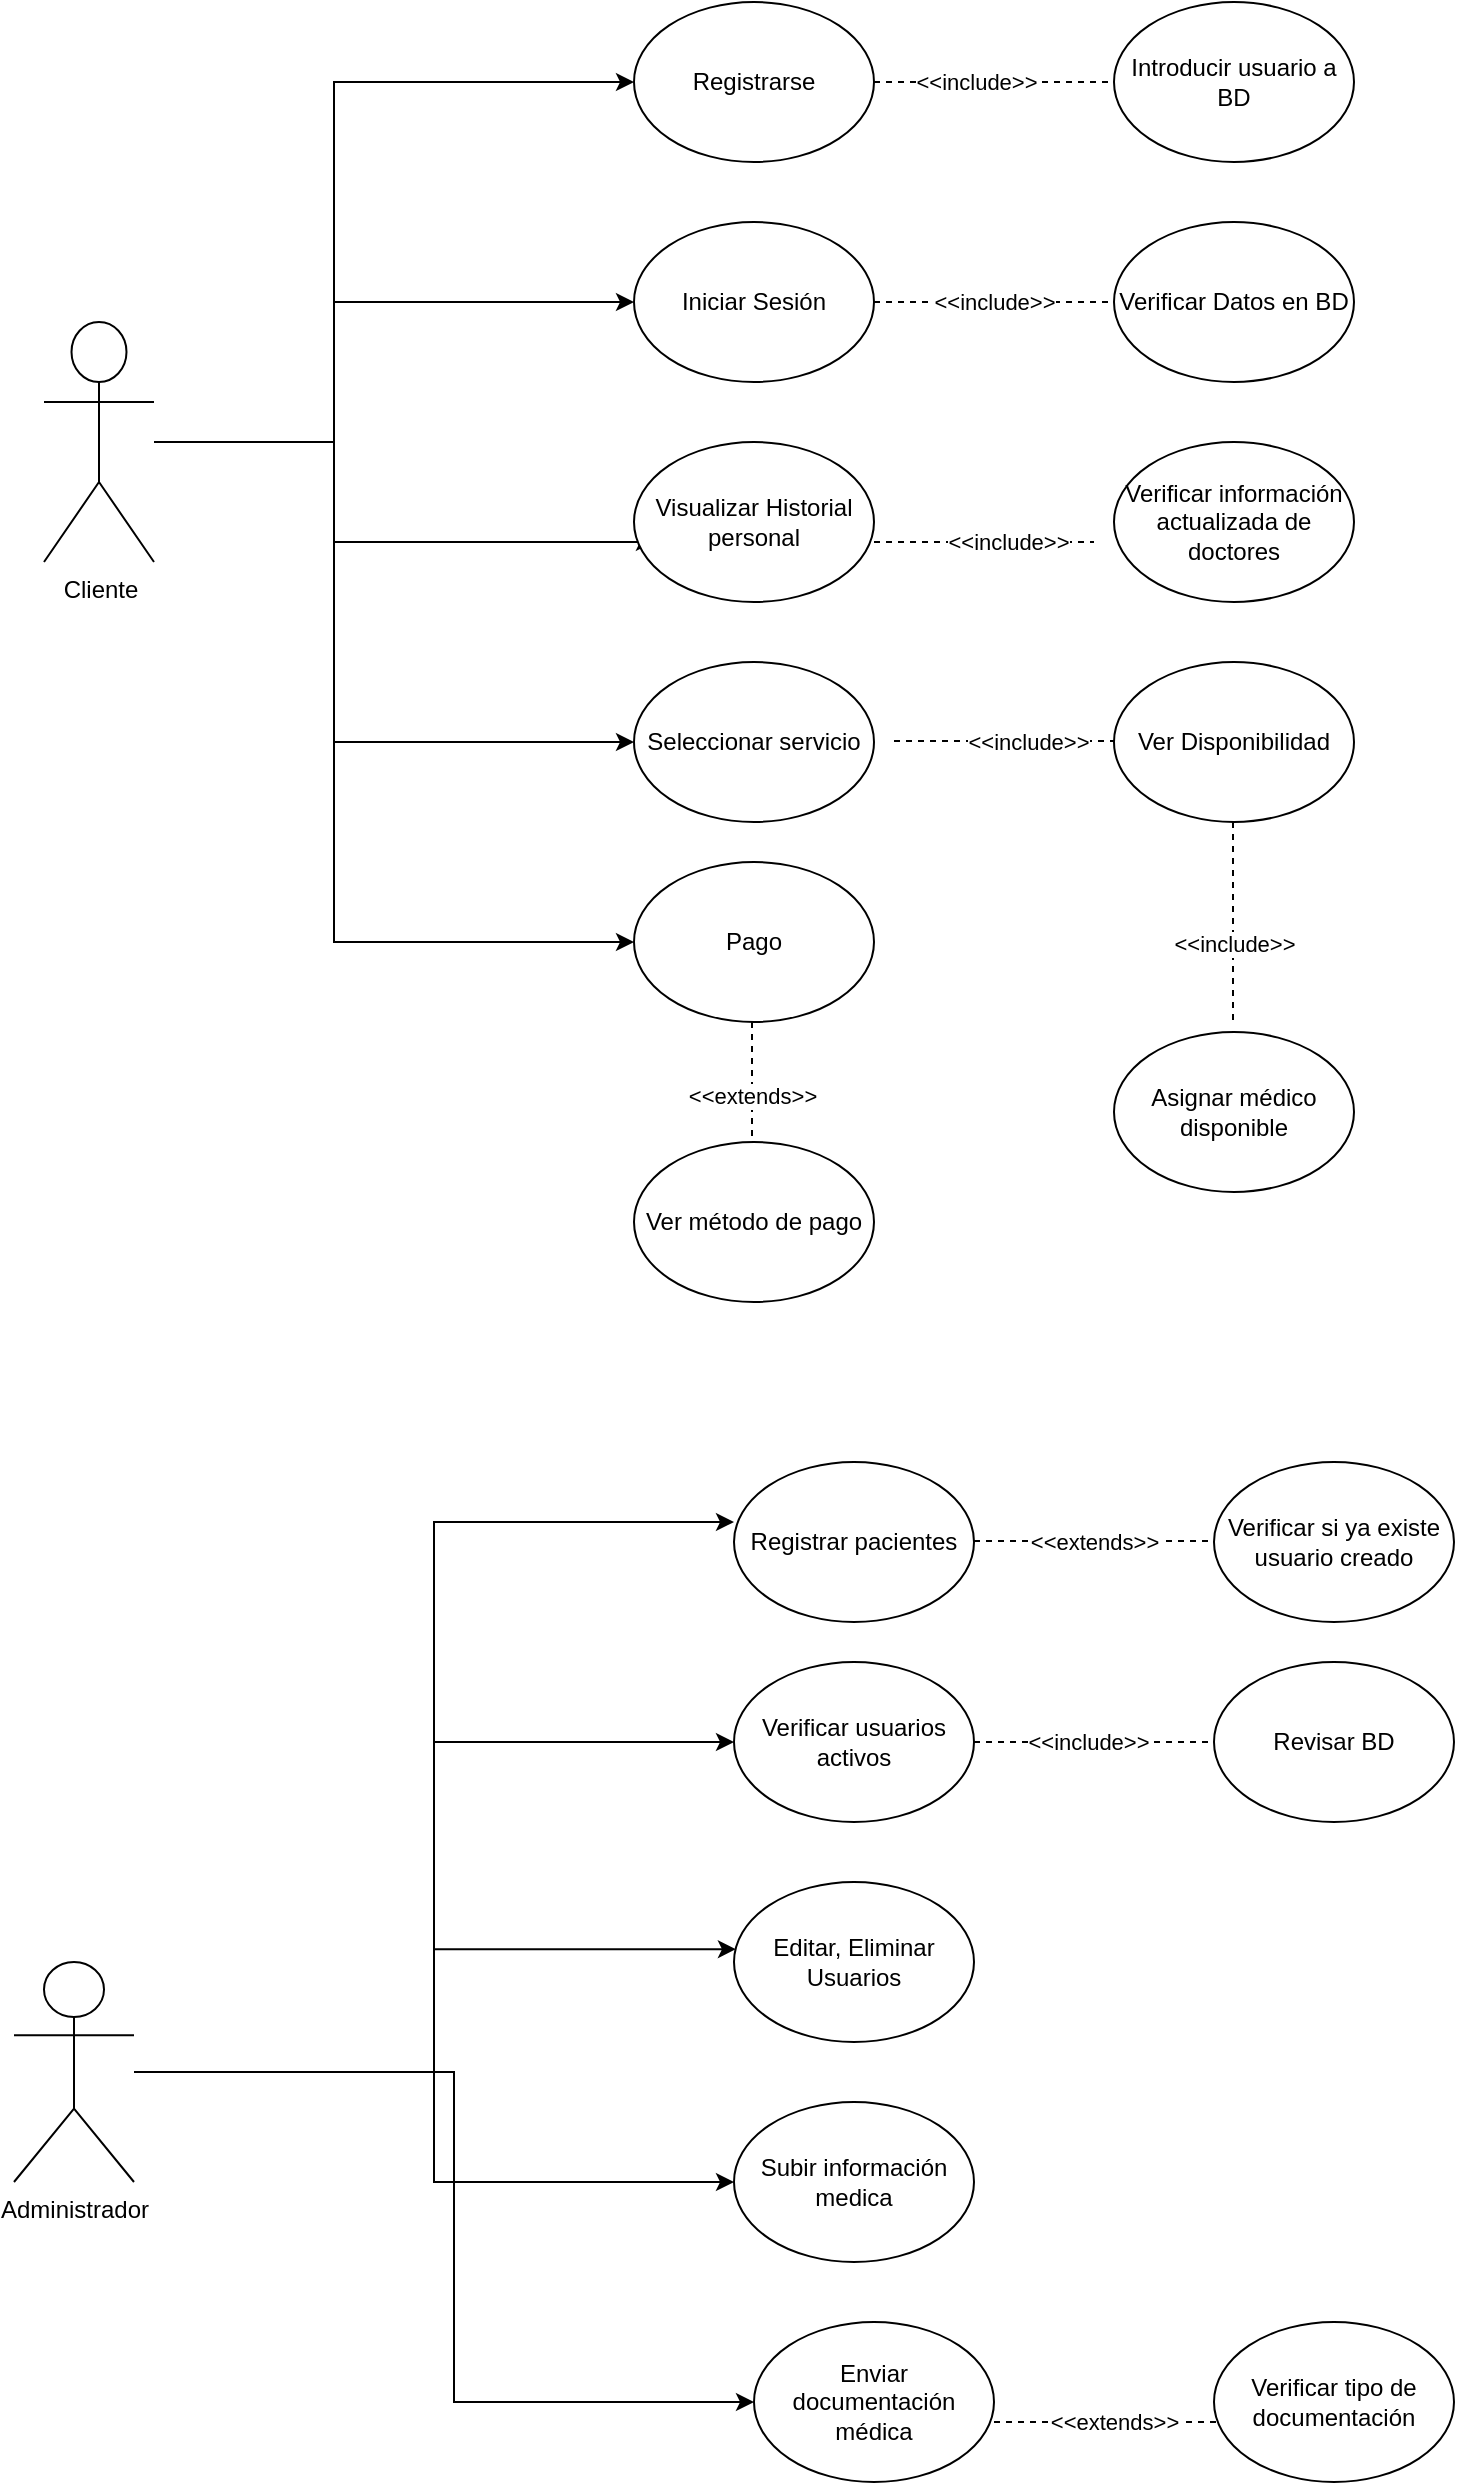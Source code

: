 <mxfile version="21.0.6" type="device"><diagram name="Página-1" id="gy6O5ZCeO3YpD-M-OwQp"><mxGraphModel dx="1387" dy="764" grid="1" gridSize="10" guides="1" tooltips="1" connect="1" arrows="1" fold="1" page="1" pageScale="1" pageWidth="827" pageHeight="1169" math="0" shadow="0"><root><mxCell id="0"/><mxCell id="1" parent="0"/><mxCell id="_qUoAGJRmWMXnPA_fuSb-3" style="edgeStyle=orthogonalEdgeStyle;rounded=0;orthogonalLoop=1;jettySize=auto;html=1;entryX=0;entryY=0.5;entryDx=0;entryDy=0;" edge="1" parent="1" source="_qUoAGJRmWMXnPA_fuSb-1" target="_qUoAGJRmWMXnPA_fuSb-2"><mxGeometry relative="1" as="geometry"><Array as="points"><mxPoint x="280" y="250"/><mxPoint x="280" y="70"/></Array></mxGeometry></mxCell><mxCell id="_qUoAGJRmWMXnPA_fuSb-7" style="edgeStyle=orthogonalEdgeStyle;rounded=0;orthogonalLoop=1;jettySize=auto;html=1;entryX=0;entryY=0.5;entryDx=0;entryDy=0;" edge="1" parent="1" source="_qUoAGJRmWMXnPA_fuSb-1" target="_qUoAGJRmWMXnPA_fuSb-4"><mxGeometry relative="1" as="geometry"><Array as="points"><mxPoint x="280" y="250"/><mxPoint x="280" y="180"/></Array></mxGeometry></mxCell><mxCell id="_qUoAGJRmWMXnPA_fuSb-8" style="edgeStyle=orthogonalEdgeStyle;rounded=0;orthogonalLoop=1;jettySize=auto;html=1;entryX=0.083;entryY=0.625;entryDx=0;entryDy=0;entryPerimeter=0;" edge="1" parent="1" source="_qUoAGJRmWMXnPA_fuSb-1" target="_qUoAGJRmWMXnPA_fuSb-5"><mxGeometry relative="1" as="geometry"><Array as="points"><mxPoint x="280" y="250"/><mxPoint x="280" y="300"/></Array></mxGeometry></mxCell><mxCell id="_qUoAGJRmWMXnPA_fuSb-70" style="edgeStyle=orthogonalEdgeStyle;rounded=0;orthogonalLoop=1;jettySize=auto;html=1;" edge="1" parent="1" source="_qUoAGJRmWMXnPA_fuSb-1" target="_qUoAGJRmWMXnPA_fuSb-61"><mxGeometry relative="1" as="geometry"><Array as="points"><mxPoint x="280" y="250"/><mxPoint x="280" y="400"/></Array></mxGeometry></mxCell><mxCell id="_qUoAGJRmWMXnPA_fuSb-73" style="edgeStyle=orthogonalEdgeStyle;rounded=0;orthogonalLoop=1;jettySize=auto;html=1;entryX=0;entryY=0.5;entryDx=0;entryDy=0;" edge="1" parent="1" source="_qUoAGJRmWMXnPA_fuSb-1" target="_qUoAGJRmWMXnPA_fuSb-72"><mxGeometry relative="1" as="geometry"><Array as="points"><mxPoint x="280" y="250"/><mxPoint x="280" y="500"/></Array></mxGeometry></mxCell><mxCell id="_qUoAGJRmWMXnPA_fuSb-1" value="Cliente" style="shape=umlActor;verticalLabelPosition=bottom;verticalAlign=top;html=1;outlineConnect=0;" vertex="1" parent="1"><mxGeometry x="135" y="190" width="55" height="120" as="geometry"/></mxCell><mxCell id="_qUoAGJRmWMXnPA_fuSb-2" value="Registrarse" style="ellipse;whiteSpace=wrap;html=1;" vertex="1" parent="1"><mxGeometry x="430" y="30" width="120" height="80" as="geometry"/></mxCell><mxCell id="_qUoAGJRmWMXnPA_fuSb-4" value="Iniciar Sesión" style="ellipse;whiteSpace=wrap;html=1;" vertex="1" parent="1"><mxGeometry x="430" y="140" width="120" height="80" as="geometry"/></mxCell><mxCell id="_qUoAGJRmWMXnPA_fuSb-5" value="Visualizar Historial personal" style="ellipse;whiteSpace=wrap;html=1;" vertex="1" parent="1"><mxGeometry x="430" y="250" width="120" height="80" as="geometry"/></mxCell><mxCell id="_qUoAGJRmWMXnPA_fuSb-10" value="Verificar Datos en BD" style="ellipse;whiteSpace=wrap;html=1;" vertex="1" parent="1"><mxGeometry x="670" y="140" width="120" height="80" as="geometry"/></mxCell><mxCell id="_qUoAGJRmWMXnPA_fuSb-14" value="" style="endArrow=none;dashed=1;html=1;rounded=0;entryX=0;entryY=0.5;entryDx=0;entryDy=0;" edge="1" parent="1" target="_qUoAGJRmWMXnPA_fuSb-10"><mxGeometry width="50" height="50" relative="1" as="geometry"><mxPoint x="550" y="180" as="sourcePoint"/><mxPoint x="600" y="130" as="targetPoint"/></mxGeometry></mxCell><mxCell id="_qUoAGJRmWMXnPA_fuSb-15" value="&amp;lt;&amp;lt;include&amp;gt;&amp;gt;" style="edgeLabel;html=1;align=center;verticalAlign=middle;resizable=0;points=[];" vertex="1" connectable="0" parent="_qUoAGJRmWMXnPA_fuSb-14"><mxGeometry x="-0.267" y="2" relative="1" as="geometry"><mxPoint x="16" y="2" as="offset"/></mxGeometry></mxCell><mxCell id="_qUoAGJRmWMXnPA_fuSb-16" value="Introducir usuario a BD" style="ellipse;whiteSpace=wrap;html=1;" vertex="1" parent="1"><mxGeometry x="670" y="30" width="120" height="80" as="geometry"/></mxCell><mxCell id="_qUoAGJRmWMXnPA_fuSb-21" value="" style="endArrow=none;dashed=1;html=1;rounded=0;entryX=0;entryY=0.5;entryDx=0;entryDy=0;" edge="1" parent="1" target="_qUoAGJRmWMXnPA_fuSb-16"><mxGeometry width="50" height="50" relative="1" as="geometry"><mxPoint x="550" y="70" as="sourcePoint"/><mxPoint x="600" y="20" as="targetPoint"/></mxGeometry></mxCell><mxCell id="_qUoAGJRmWMXnPA_fuSb-22" value="&amp;lt;&amp;lt;include&amp;gt;&amp;gt;" style="edgeLabel;html=1;align=center;verticalAlign=middle;resizable=0;points=[];" vertex="1" connectable="0" parent="_qUoAGJRmWMXnPA_fuSb-21"><mxGeometry x="-0.267" y="-2" relative="1" as="geometry"><mxPoint x="7" y="-2" as="offset"/></mxGeometry></mxCell><mxCell id="_qUoAGJRmWMXnPA_fuSb-23" value="" style="endArrow=none;dashed=1;html=1;rounded=0;" edge="1" parent="1"><mxGeometry width="50" height="50" relative="1" as="geometry"><mxPoint x="550" y="300" as="sourcePoint"/><mxPoint x="660" y="300" as="targetPoint"/></mxGeometry></mxCell><mxCell id="_qUoAGJRmWMXnPA_fuSb-48" value="&amp;lt;&amp;lt;include&amp;gt;&amp;gt;" style="edgeLabel;html=1;align=center;verticalAlign=middle;resizable=0;points=[];" vertex="1" connectable="0" parent="_qUoAGJRmWMXnPA_fuSb-23"><mxGeometry x="0.218" relative="1" as="geometry"><mxPoint as="offset"/></mxGeometry></mxCell><mxCell id="_qUoAGJRmWMXnPA_fuSb-24" value="Verificar información actualizada de doctores" style="ellipse;whiteSpace=wrap;html=1;" vertex="1" parent="1"><mxGeometry x="670" y="250" width="120" height="80" as="geometry"/></mxCell><mxCell id="_qUoAGJRmWMXnPA_fuSb-29" value="Subir información medica" style="ellipse;whiteSpace=wrap;html=1;" vertex="1" parent="1"><mxGeometry x="480" y="1080" width="120" height="80" as="geometry"/></mxCell><mxCell id="_qUoAGJRmWMXnPA_fuSb-30" value="Enviar documentación médica" style="ellipse;whiteSpace=wrap;html=1;" vertex="1" parent="1"><mxGeometry x="490" y="1190" width="120" height="80" as="geometry"/></mxCell><mxCell id="_qUoAGJRmWMXnPA_fuSb-38" style="edgeStyle=orthogonalEdgeStyle;rounded=0;orthogonalLoop=1;jettySize=auto;html=1;" edge="1" parent="1" source="_qUoAGJRmWMXnPA_fuSb-36" target="_qUoAGJRmWMXnPA_fuSb-30"><mxGeometry relative="1" as="geometry"><Array as="points"><mxPoint x="340" y="1065"/><mxPoint x="340" y="1230"/></Array></mxGeometry></mxCell><mxCell id="_qUoAGJRmWMXnPA_fuSb-39" style="edgeStyle=orthogonalEdgeStyle;rounded=0;orthogonalLoop=1;jettySize=auto;html=1;entryX=0;entryY=0.5;entryDx=0;entryDy=0;" edge="1" parent="1" source="_qUoAGJRmWMXnPA_fuSb-36" target="_qUoAGJRmWMXnPA_fuSb-29"><mxGeometry relative="1" as="geometry"/></mxCell><mxCell id="_qUoAGJRmWMXnPA_fuSb-40" style="edgeStyle=orthogonalEdgeStyle;rounded=0;orthogonalLoop=1;jettySize=auto;html=1;entryX=0.008;entryY=0.42;entryDx=0;entryDy=0;entryPerimeter=0;" edge="1" parent="1" source="_qUoAGJRmWMXnPA_fuSb-36" target="_qUoAGJRmWMXnPA_fuSb-37"><mxGeometry relative="1" as="geometry"/></mxCell><mxCell id="_qUoAGJRmWMXnPA_fuSb-41" style="edgeStyle=orthogonalEdgeStyle;rounded=0;orthogonalLoop=1;jettySize=auto;html=1;entryX=0;entryY=0.5;entryDx=0;entryDy=0;" edge="1" parent="1" source="_qUoAGJRmWMXnPA_fuSb-36" target="_qUoAGJRmWMXnPA_fuSb-42"><mxGeometry relative="1" as="geometry"><mxPoint x="320" y="900" as="targetPoint"/></mxGeometry></mxCell><mxCell id="_qUoAGJRmWMXnPA_fuSb-60" style="edgeStyle=orthogonalEdgeStyle;rounded=0;orthogonalLoop=1;jettySize=auto;html=1;entryX=0;entryY=0.375;entryDx=0;entryDy=0;entryPerimeter=0;" edge="1" parent="1" source="_qUoAGJRmWMXnPA_fuSb-36" target="_qUoAGJRmWMXnPA_fuSb-56"><mxGeometry relative="1" as="geometry"/></mxCell><mxCell id="_qUoAGJRmWMXnPA_fuSb-36" value="Administrador" style="shape=umlActor;verticalLabelPosition=bottom;verticalAlign=top;html=1;outlineConnect=0;" vertex="1" parent="1"><mxGeometry x="120" y="1010" width="60" height="110" as="geometry"/></mxCell><mxCell id="_qUoAGJRmWMXnPA_fuSb-37" value="Editar, Eliminar Usuarios" style="ellipse;whiteSpace=wrap;html=1;" vertex="1" parent="1"><mxGeometry x="480" y="970" width="120" height="80" as="geometry"/></mxCell><mxCell id="_qUoAGJRmWMXnPA_fuSb-42" value="Verificar usuarios activos" style="ellipse;whiteSpace=wrap;html=1;" vertex="1" parent="1"><mxGeometry x="480" y="860" width="120" height="80" as="geometry"/></mxCell><mxCell id="_qUoAGJRmWMXnPA_fuSb-43" value="Revisar BD" style="ellipse;whiteSpace=wrap;html=1;" vertex="1" parent="1"><mxGeometry x="720" y="860" width="120" height="80" as="geometry"/></mxCell><mxCell id="_qUoAGJRmWMXnPA_fuSb-44" value="" style="endArrow=none;dashed=1;html=1;rounded=0;" edge="1" parent="1" target="_qUoAGJRmWMXnPA_fuSb-43"><mxGeometry width="50" height="50" relative="1" as="geometry"><mxPoint x="600" y="900" as="sourcePoint"/><mxPoint x="650" y="850" as="targetPoint"/></mxGeometry></mxCell><mxCell id="_qUoAGJRmWMXnPA_fuSb-45" value="&amp;lt;&amp;lt;include&amp;gt;&amp;gt;" style="edgeLabel;html=1;align=center;verticalAlign=middle;resizable=0;points=[];" vertex="1" connectable="0" parent="_qUoAGJRmWMXnPA_fuSb-44"><mxGeometry x="-0.28" y="-3" relative="1" as="geometry"><mxPoint x="14" y="-3" as="offset"/></mxGeometry></mxCell><mxCell id="_qUoAGJRmWMXnPA_fuSb-53" value="" style="endArrow=none;dashed=1;html=1;rounded=0;" edge="1" parent="1"><mxGeometry width="50" height="50" relative="1" as="geometry"><mxPoint x="610" y="1240" as="sourcePoint"/><mxPoint x="730" y="1240" as="targetPoint"/></mxGeometry></mxCell><mxCell id="_qUoAGJRmWMXnPA_fuSb-54" value="&amp;lt;&amp;lt;extends&amp;gt;&amp;gt;" style="edgeLabel;html=1;align=center;verticalAlign=middle;resizable=0;points=[];" vertex="1" connectable="0" parent="_qUoAGJRmWMXnPA_fuSb-53"><mxGeometry x="-0.4" relative="1" as="geometry"><mxPoint x="24" as="offset"/></mxGeometry></mxCell><mxCell id="_qUoAGJRmWMXnPA_fuSb-55" value="Verificar tipo de documentación" style="ellipse;whiteSpace=wrap;html=1;" vertex="1" parent="1"><mxGeometry x="720" y="1190" width="120" height="80" as="geometry"/></mxCell><mxCell id="_qUoAGJRmWMXnPA_fuSb-56" value="Registrar pacientes" style="ellipse;whiteSpace=wrap;html=1;" vertex="1" parent="1"><mxGeometry x="480" y="760" width="120" height="80" as="geometry"/></mxCell><mxCell id="_qUoAGJRmWMXnPA_fuSb-57" value="Verificar si ya existe usuario creado" style="ellipse;whiteSpace=wrap;html=1;" vertex="1" parent="1"><mxGeometry x="720" y="760" width="120" height="80" as="geometry"/></mxCell><mxCell id="_qUoAGJRmWMXnPA_fuSb-58" value="" style="endArrow=none;dashed=1;html=1;rounded=0;" edge="1" parent="1"><mxGeometry width="50" height="50" relative="1" as="geometry"><mxPoint x="600" y="799.5" as="sourcePoint"/><mxPoint x="720" y="799.5" as="targetPoint"/></mxGeometry></mxCell><mxCell id="_qUoAGJRmWMXnPA_fuSb-59" value="&amp;lt;&amp;lt;extends&amp;gt;&amp;gt;" style="edgeLabel;html=1;align=center;verticalAlign=middle;resizable=0;points=[];" vertex="1" connectable="0" parent="_qUoAGJRmWMXnPA_fuSb-58"><mxGeometry x="-0.4" relative="1" as="geometry"><mxPoint x="24" as="offset"/></mxGeometry></mxCell><mxCell id="_qUoAGJRmWMXnPA_fuSb-61" value="Seleccionar servicio" style="ellipse;whiteSpace=wrap;html=1;" vertex="1" parent="1"><mxGeometry x="430" y="360" width="120" height="80" as="geometry"/></mxCell><mxCell id="_qUoAGJRmWMXnPA_fuSb-62" value="Ver Disponibilidad" style="ellipse;whiteSpace=wrap;html=1;" vertex="1" parent="1"><mxGeometry x="670" y="360" width="120" height="80" as="geometry"/></mxCell><mxCell id="_qUoAGJRmWMXnPA_fuSb-63" value="" style="endArrow=none;dashed=1;html=1;rounded=0;" edge="1" parent="1"><mxGeometry width="50" height="50" relative="1" as="geometry"><mxPoint x="560" y="399.5" as="sourcePoint"/><mxPoint x="670" y="399.5" as="targetPoint"/></mxGeometry></mxCell><mxCell id="_qUoAGJRmWMXnPA_fuSb-64" value="&amp;lt;&amp;lt;include&amp;gt;&amp;gt;" style="edgeLabel;html=1;align=center;verticalAlign=middle;resizable=0;points=[];" vertex="1" connectable="0" parent="_qUoAGJRmWMXnPA_fuSb-63"><mxGeometry x="0.218" relative="1" as="geometry"><mxPoint as="offset"/></mxGeometry></mxCell><mxCell id="_qUoAGJRmWMXnPA_fuSb-65" value="" style="endArrow=none;dashed=1;html=1;rounded=0;" edge="1" parent="1"><mxGeometry width="50" height="50" relative="1" as="geometry"><mxPoint x="729.5" y="440" as="sourcePoint"/><mxPoint x="729.5" y="540" as="targetPoint"/></mxGeometry></mxCell><mxCell id="_qUoAGJRmWMXnPA_fuSb-66" value="&amp;lt;&amp;lt;include&amp;gt;&amp;gt;" style="edgeLabel;html=1;align=center;verticalAlign=middle;resizable=0;points=[];" vertex="1" connectable="0" parent="_qUoAGJRmWMXnPA_fuSb-65"><mxGeometry x="0.218" relative="1" as="geometry"><mxPoint as="offset"/></mxGeometry></mxCell><mxCell id="_qUoAGJRmWMXnPA_fuSb-67" value="Asignar médico disponible" style="ellipse;whiteSpace=wrap;html=1;" vertex="1" parent="1"><mxGeometry x="670" y="545" width="120" height="80" as="geometry"/></mxCell><mxCell id="_qUoAGJRmWMXnPA_fuSb-72" value="Pago" style="ellipse;whiteSpace=wrap;html=1;" vertex="1" parent="1"><mxGeometry x="430" y="460" width="120" height="80" as="geometry"/></mxCell><mxCell id="_qUoAGJRmWMXnPA_fuSb-74" value="" style="endArrow=none;dashed=1;html=1;rounded=0;" edge="1" parent="1"><mxGeometry width="50" height="50" relative="1" as="geometry"><mxPoint x="489" y="540" as="sourcePoint"/><mxPoint x="489" y="600" as="targetPoint"/></mxGeometry></mxCell><mxCell id="_qUoAGJRmWMXnPA_fuSb-75" value="&amp;lt;&amp;lt;extends&amp;gt;&amp;gt;" style="edgeLabel;html=1;align=center;verticalAlign=middle;resizable=0;points=[];" vertex="1" connectable="0" parent="_qUoAGJRmWMXnPA_fuSb-74"><mxGeometry x="0.218" relative="1" as="geometry"><mxPoint as="offset"/></mxGeometry></mxCell><mxCell id="_qUoAGJRmWMXnPA_fuSb-76" value="Ver método de pago" style="ellipse;whiteSpace=wrap;html=1;" vertex="1" parent="1"><mxGeometry x="430" y="600" width="120" height="80" as="geometry"/></mxCell></root></mxGraphModel></diagram></mxfile>